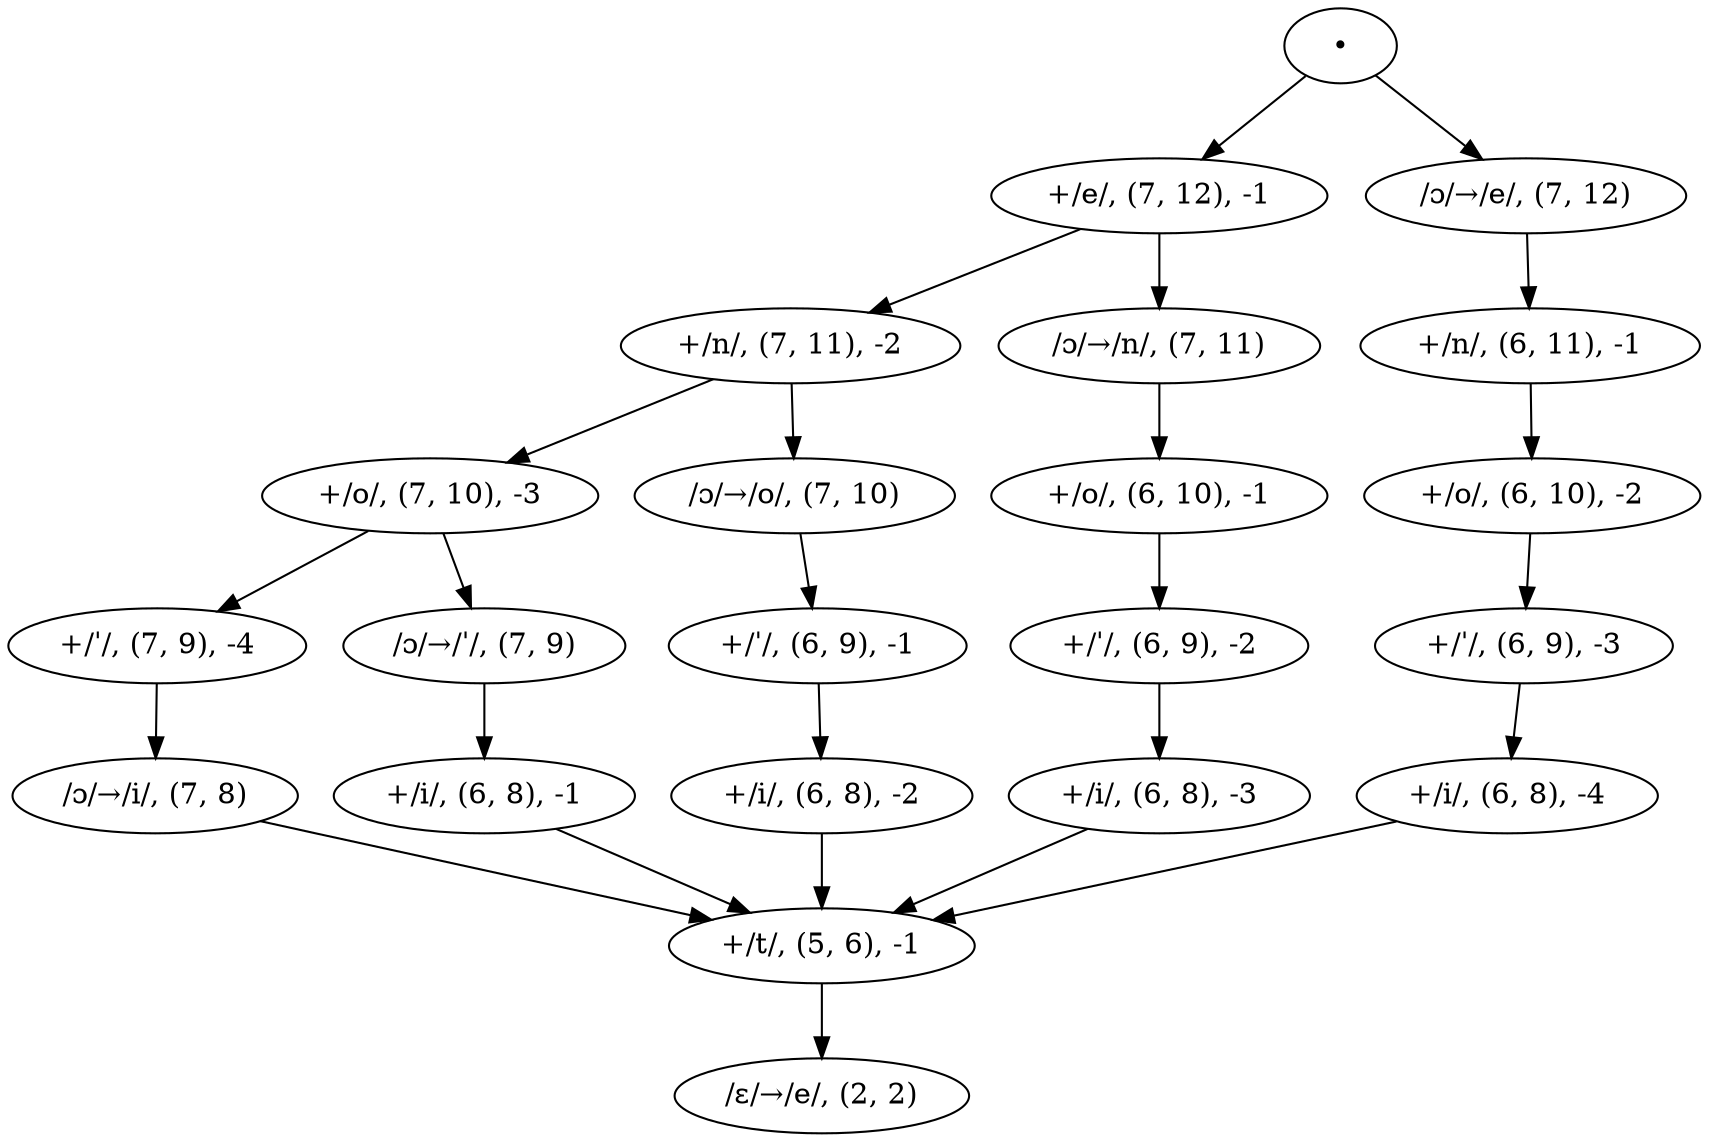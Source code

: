 // Initial edits graph for "abɛrɾasɔ" to "aberɾatsiˈone"
digraph {
	0 [label="∙"]
	1 [label="+/e/, (7, 12), -1"]
	2 [label="+/n/, (7, 11), -2"]
	3 [label="+/o/, (7, 10), -3"]
	4 [label="+/ˈ/, (7, 9), -4"]
	5 [label="/ɔ/→/i/, (7, 8)"]
	6 [label="+/t/, (5, 6), -1"]
	7 [label="/ɛ/→/e/, (2, 2)"]
	8 [label="/ɔ/→/ˈ/, (7, 9)"]
	9 [label="+/i/, (6, 8), -1"]
	10 [label="/ɔ/→/o/, (7, 10)"]
	11 [label="+/ˈ/, (6, 9), -1"]
	12 [label="+/i/, (6, 8), -2"]
	13 [label="/ɔ/→/n/, (7, 11)"]
	14 [label="+/o/, (6, 10), -1"]
	15 [label="+/ˈ/, (6, 9), -2"]
	16 [label="+/i/, (6, 8), -3"]
	17 [label="/ɔ/→/e/, (7, 12)"]
	18 [label="+/n/, (6, 11), -1"]
	19 [label="+/o/, (6, 10), -2"]
	20 [label="+/ˈ/, (6, 9), -3"]
	21 [label="+/i/, (6, 8), -4"]
	0 -> 1
	0 -> 17
	1 -> 2
	1 -> 13
	2 -> 10
	2 -> 3
	3 -> 8
	3 -> 4
	4 -> 5
	5 -> 6
	6 -> 7
	8 -> 9
	9 -> 6
	10 -> 11
	11 -> 12
	12 -> 6
	13 -> 14
	14 -> 15
	15 -> 16
	16 -> 6
	17 -> 18
	18 -> 19
	19 -> 20
	20 -> 21
	21 -> 6
}
